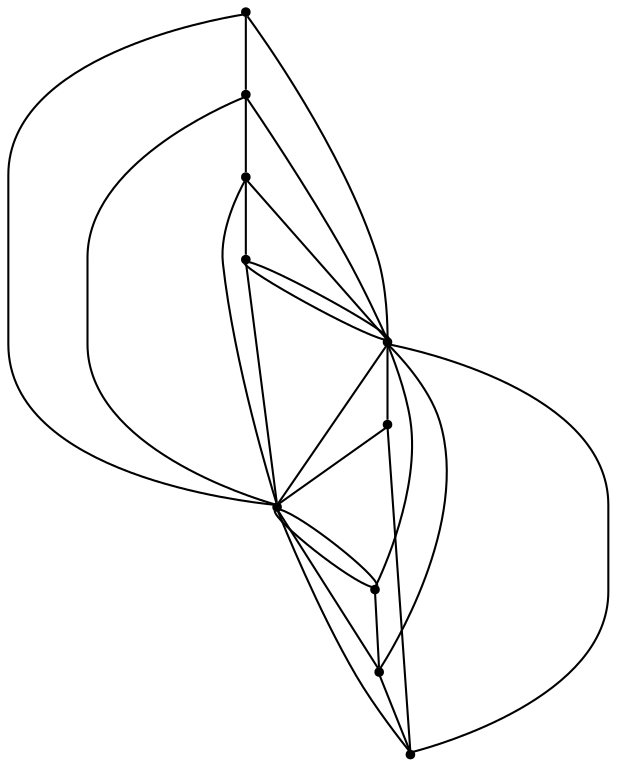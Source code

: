 graph {
  node [shape=point,comment="{\"directed\":false,\"doi\":\"10.1007/978-3-319-73915-1_17\",\"figure\":\"3 (2)\"}"]

  v0 [pos="700.528289587558,1455.2985175742397"]
  v1 [pos="646.0904359616361,1455.2985175742397"]
  v2 [pos="591.6557299623901,1455.2985175742397"]
  v3 [pos="537.2157858672363,1455.2985175742397"]
  v4 [pos="482.7810719194381,1455.2985175742397"]
  v5 [pos="428.3432500877249,1455.2985175742397"]
  v6 [pos="373.90539646180287,1455.2985175742397"]
  v7 [pos="319.46861589042953,1455.2985175742397"]
  v8 [pos="265.03076226450753,1455.2985175742397"]
  v9 [pos="210.59604831670936,1455.2985175742397"]

  v0 -- v4 [id="-1",pos="700.528289587558,1455.2985175742397 696.0525552194734,1508.64082027687 653.8583334791942,1550.8345248990956 600.6790218163492,1555.2684909233226 540.5486058612754,1560.2775435490569 487.7443704802214,1515.5959089875812 482.7810719194381,1455.2985175742397"]
  v8 -- v7 [id="-3",pos="265.03076226450753,1455.2985175742397 319.46861589042953,1455.2985175742397 319.46861589042953,1455.2985175742397 319.46861589042953,1455.2985175742397"]
  v7 -- v6 [id="-4",pos="319.46861589042953,1455.2985175742397 373.90539646180287,1455.2985175742397 373.90539646180287,1455.2985175742397 373.90539646180287,1455.2985175742397"]
  v6 -- v5 [id="-5",pos="373.90539646180287,1455.2985175742397 428.3432500877249,1455.2985175742397 428.3432500877249,1455.2985175742397 428.3432500877249,1455.2985175742397"]
  v5 -- v4 [id="-6",pos="428.3432500877249,1455.2985175742397 482.7810719194381,1455.2985175742397 482.7810719194381,1455.2985175742397 482.7810719194381,1455.2985175742397"]
  v4 -- v3 [id="-7",pos="482.7810719194381,1455.2985175742397 537.2157858672363,1455.2985175742397 537.2157858672363,1455.2985175742397 537.2157858672363,1455.2985175742397"]
  v3 -- v2 [id="-8",pos="537.2157858672363,1455.2985175742397 591.6557299623901,1455.2985175742397 591.6557299623901,1455.2985175742397 591.6557299623901,1455.2985175742397"]
  v2 -- v1 [id="-9",pos="591.6557299623901,1455.2985175742397 646.0904359616361,1455.2985175742397 646.0904359616361,1455.2985175742397 646.0904359616361,1455.2985175742397"]
  v1 -- v0 [id="-10",pos="646.0904359616361,1455.2985175742397 700.528289587558,1455.2985175742397 700.528289587558,1455.2985175742397 700.528289587558,1455.2985175742397"]
  v9 -- v5 [id="-12",pos="210.59604831670936,1455.2985175742397 215.5510008976698,1515.5959089875812 268.35940132008307,1560.2775435490569 328.4898172751568,1555.2684909233226 381.6649638966427,1550.8345248990956 423.85918563692184,1508.64082027687 428.3432500877249,1455.2985175742397"]
  v9 -- v4 [id="-13",pos="210.59604831670936,1455.2985175742397 216.80951106653785,1530.6273908241938 282.8200433887633,1586.481373449009 357.981998226609,1580.2179910685938 424.4467744106593,1574.6754381568526 477.19266741847554,1521.9344519565614 482.7810719194381,1455.2985175742397"]
  v8 -- v5 [id="-14",pos="265.03076226450753,1455.2985175742397 268.73864264323333,1500.560484717389 308.3449429600433,1534.0737136491048 353.43962319677695,1530.3147939939183 393.321007008548,1526.993484466062 424.9676907284406,1495.3471885971787 428.3432500877249,1455.2985175742397"]
  v7 -- v5 [id="-15",pos="319.46861589042953,1455.2985175742397 321.92208755322883,1485.5290028807765 348.3304846000035,1507.8698837491527 378.39359415975633,1505.3652938486473 404.98115157339487,1503.1524440330284 426.07619581995925,1482.0535569174874 428.3432500877249,1455.2985175742397"]
  v8 -- v4 [id="-16",pos="265.03076226450753,1455.2985175742397 269.99298777074216,1515.5959089875812 322.79722315179623,1560.2775435490569 382.92763910686995,1555.2684909233226 436.1027857283558,1550.8345248990956 478.297007468635,1508.64082027687 482.7810719194381,1455.2985175742397"]
  v6 -- v5 [id="-17",pos="373.90539646180287,1455.2985175742397 375.105596051642,1470.4976482194406 388.3076961572453,1481.6701234580569 403.34343187558534,1480.415793703376 416.633029643941,1479.3115307752716 427.184700911478,1468.759925237796 428.3432500877249,1455.2985175742397"]
  v7 -- v4 [id="-18",pos="319.46861589042953,1455.2985175742397 323.1722994335873,1500.560484717389 362.77859975039723,1534.0737136491048 407.8774450284901,1530.3147939939183 447.7546320046931,1526.993484466062 479.40551256015374,1495.3471885971787 482.7810719194381,1455.2985175742397"]
  v6 -- v4 [id="-19",pos="373.90539646180287,1455.2985175742397 376.35994117915084,1485.5290028807765 402.7683382259255,1507.8698837491527 432.8272827443191,1505.3652938486473 459.41900519931687,1503.1524440330284 480.51821448724047,1482.0535569174874 482.7810719194381,1455.2985175742397"]
  v5 -- v2 [id="-20",pos="428.3432500877249,1455.2985175742397 432.0480066854313,1500.560484717389 471.65847204360045,1534.0737136491048 516.7531522803341,1530.3147939939183 556.6345042978963,1526.993484466062 588.2812516062066,1495.3471885971787 591.6557299623901,1455.2985175742397"]
  v5 -- v3 [id="-21",pos="428.3432500877249,1455.2985175742397 430.7936297637136,1485.5290028807765 457.2061918518475,1507.8698837491527 487.2651363702411,1505.3652938486473 513.8526937838797,1503.1524440330284 534.9518712775945,1482.0535569174874 537.2157858672363,1455.2985175742397"]
  v5 -- v0 [id="-22",pos="428.3432500877249,1455.2985175742397 434.55672873465784,1530.6273908241938 500.5630642213152,1586.481373449009 575.7250826475786,1580.2179910685938 642.1939920787794,1574.6754381568526 694.9398850865955,1521.9344519565614 700.528289587558,1455.2985175742397"]
  v4 -- v1 [id="-23",pos="482.7810719194381,1455.2985175742397 486.4816634757853,1500.560484717389 526.0921288339545,1534.0737136491048 571.1868408648969,1530.3147939939183 611.0723579238183,1526.993484466062 642.719041643711,1495.3471885971787 646.0904359616361,1455.2985175742397"]
  v9 -- v8 [id="-24",pos="210.59604831670936,1455.2985175742397 265.03076226450753,1455.2985175742397 265.03076226450753,1455.2985175742397 265.03076226450753,1455.2985175742397"]
  v3 -- v4 [id="-25",pos="537.2157858672363,1455.2985175742397 536.0562113277539,1468.759925237796 525.5087051015762,1479.3115307752716 512.2149422918613,1480.415793703376 497.17920657352124,1481.6701234580569 483.9812715092772,1470.4976482194406 482.7810719194381,1455.2985175742397"]
  v5 -- v1 [id="-26",pos="428.3432500877249,1455.2985175742397 433.3065486485082,1515.5959089875812 486.106618988203,1560.2775435490569 546.2411681904272,1555.2684909233226 599.4121497705538,1550.8345248990956 641.6105683464011,1508.64082027687 646.0904359616361,1455.2985175742397"]
  v2 -- v4 [id="-27",pos="591.6557299623901,1455.2985175742397 589.3897249035165,1482.0535569174874 568.2863823684424,1503.1524440330284 541.6987931605951,1505.3652938486473 511.63984864220146,1507.8698837491527 485.2314515954268,1485.5290028807765 482.7810719194381,1455.2985175742397"]
}